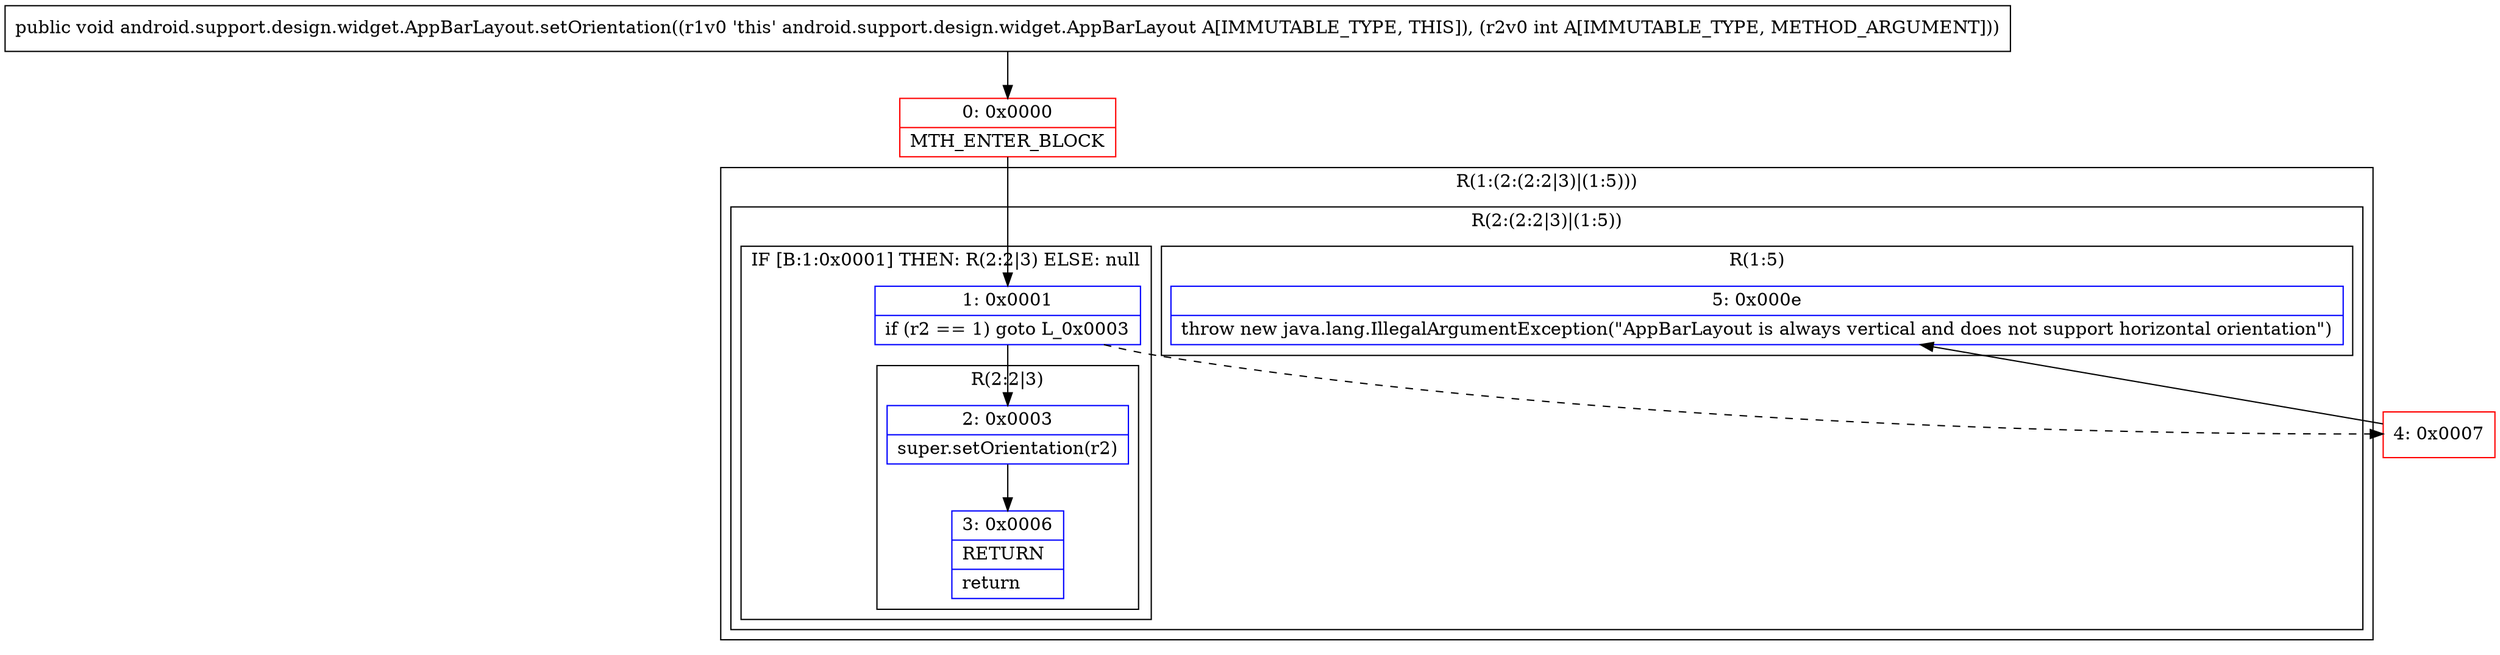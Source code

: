 digraph "CFG forandroid.support.design.widget.AppBarLayout.setOrientation(I)V" {
subgraph cluster_Region_2089157228 {
label = "R(1:(2:(2:2|3)|(1:5)))";
node [shape=record,color=blue];
subgraph cluster_Region_197361902 {
label = "R(2:(2:2|3)|(1:5))";
node [shape=record,color=blue];
subgraph cluster_IfRegion_1063920774 {
label = "IF [B:1:0x0001] THEN: R(2:2|3) ELSE: null";
node [shape=record,color=blue];
Node_1 [shape=record,label="{1\:\ 0x0001|if (r2 == 1) goto L_0x0003\l}"];
subgraph cluster_Region_485946279 {
label = "R(2:2|3)";
node [shape=record,color=blue];
Node_2 [shape=record,label="{2\:\ 0x0003|super.setOrientation(r2)\l}"];
Node_3 [shape=record,label="{3\:\ 0x0006|RETURN\l|return\l}"];
}
}
subgraph cluster_Region_1345263415 {
label = "R(1:5)";
node [shape=record,color=blue];
Node_5 [shape=record,label="{5\:\ 0x000e|throw new java.lang.IllegalArgumentException(\"AppBarLayout is always vertical and does not support horizontal orientation\")\l}"];
}
}
}
Node_0 [shape=record,color=red,label="{0\:\ 0x0000|MTH_ENTER_BLOCK\l}"];
Node_4 [shape=record,color=red,label="{4\:\ 0x0007}"];
MethodNode[shape=record,label="{public void android.support.design.widget.AppBarLayout.setOrientation((r1v0 'this' android.support.design.widget.AppBarLayout A[IMMUTABLE_TYPE, THIS]), (r2v0 int A[IMMUTABLE_TYPE, METHOD_ARGUMENT])) }"];
MethodNode -> Node_0;
Node_1 -> Node_2;
Node_1 -> Node_4[style=dashed];
Node_2 -> Node_3;
Node_0 -> Node_1;
Node_4 -> Node_5;
}

